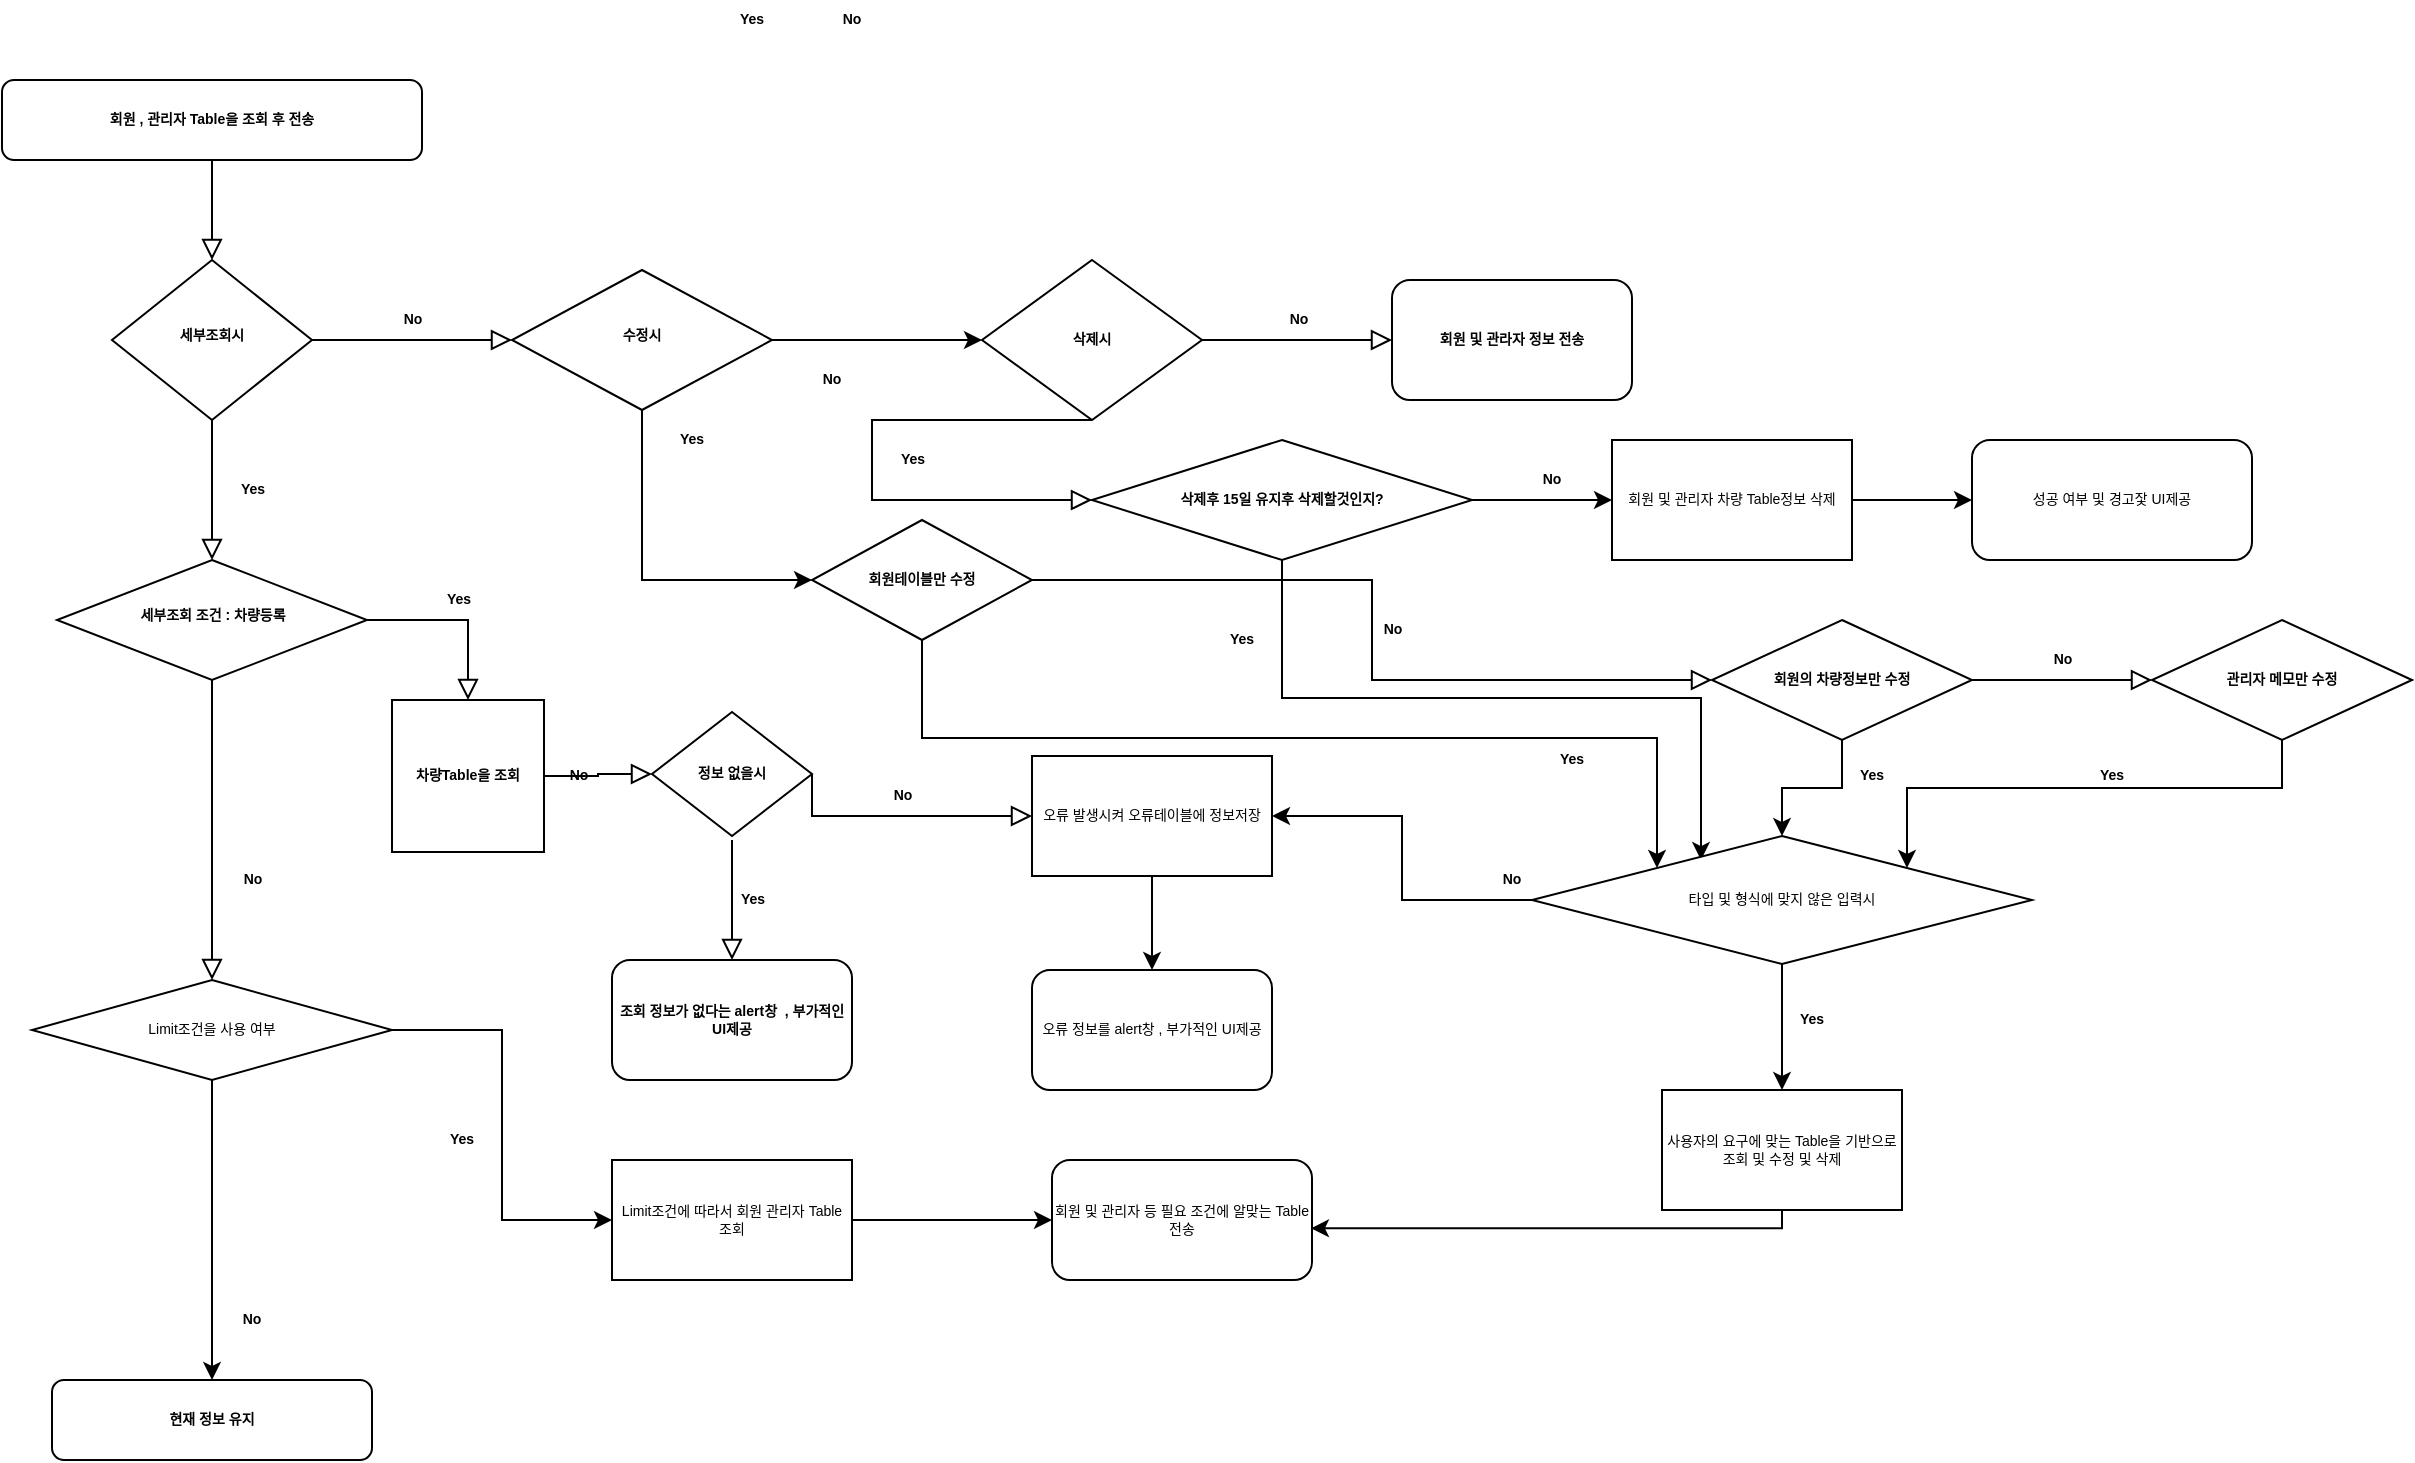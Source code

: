 <mxfile version="14.6.11" type="github">
  <diagram id="C5RBs43oDa-KdzZeNtuy" name="Page-1">
    <mxGraphModel dx="1221" dy="645" grid="1" gridSize="10" guides="1" tooltips="1" connect="1" arrows="1" fold="1" page="1" pageScale="1" pageWidth="827" pageHeight="1169" math="0" shadow="0">
      <root>
        <mxCell id="WIyWlLk6GJQsqaUBKTNV-0" />
        <mxCell id="WIyWlLk6GJQsqaUBKTNV-1" parent="WIyWlLk6GJQsqaUBKTNV-0" />
        <mxCell id="WIyWlLk6GJQsqaUBKTNV-2" value="" style="rounded=0;html=1;jettySize=auto;orthogonalLoop=1;fontSize=7;endArrow=block;endFill=0;endSize=8;strokeWidth=1;shadow=0;labelBackgroundColor=none;edgeStyle=orthogonalEdgeStyle;fontStyle=1" parent="WIyWlLk6GJQsqaUBKTNV-1" source="WIyWlLk6GJQsqaUBKTNV-3" target="WIyWlLk6GJQsqaUBKTNV-6" edge="1">
          <mxGeometry relative="1" as="geometry" />
        </mxCell>
        <mxCell id="WIyWlLk6GJQsqaUBKTNV-3" value="회원 , 관리자 Table을 조회 후 전송" style="rounded=1;whiteSpace=wrap;html=1;fontSize=7;glass=0;strokeWidth=1;shadow=0;fontStyle=1" parent="WIyWlLk6GJQsqaUBKTNV-1" vertex="1">
          <mxGeometry x="115" y="80" width="210" height="40" as="geometry" />
        </mxCell>
        <mxCell id="WIyWlLk6GJQsqaUBKTNV-4" value="Yes" style="rounded=0;html=1;jettySize=auto;orthogonalLoop=1;fontSize=7;endArrow=block;endFill=0;endSize=8;strokeWidth=1;shadow=0;labelBackgroundColor=none;edgeStyle=orthogonalEdgeStyle;fontStyle=1" parent="WIyWlLk6GJQsqaUBKTNV-1" source="WIyWlLk6GJQsqaUBKTNV-6" target="WIyWlLk6GJQsqaUBKTNV-10" edge="1">
          <mxGeometry y="20" relative="1" as="geometry">
            <mxPoint as="offset" />
          </mxGeometry>
        </mxCell>
        <mxCell id="WIyWlLk6GJQsqaUBKTNV-5" value="No" style="edgeStyle=orthogonalEdgeStyle;rounded=0;html=1;jettySize=auto;orthogonalLoop=1;fontSize=7;endArrow=block;endFill=0;endSize=8;strokeWidth=1;shadow=0;labelBackgroundColor=none;fontStyle=1" parent="WIyWlLk6GJQsqaUBKTNV-1" source="WIyWlLk6GJQsqaUBKTNV-6" target="Ei1UPvC6GAFBHRLiOZWo-1" edge="1">
          <mxGeometry y="10" relative="1" as="geometry">
            <mxPoint as="offset" />
            <mxPoint x="320" y="210" as="targetPoint" />
          </mxGeometry>
        </mxCell>
        <mxCell id="WIyWlLk6GJQsqaUBKTNV-6" value="세부조회시" style="rhombus;whiteSpace=wrap;html=1;shadow=0;fontFamily=Helvetica;fontSize=7;align=center;strokeWidth=1;spacing=6;spacingTop=-4;fontStyle=1" parent="WIyWlLk6GJQsqaUBKTNV-1" vertex="1">
          <mxGeometry x="170" y="170" width="100" height="80" as="geometry" />
        </mxCell>
        <mxCell id="WIyWlLk6GJQsqaUBKTNV-8" value="No" style="rounded=0;html=1;jettySize=auto;orthogonalLoop=1;fontSize=7;endArrow=block;endFill=0;endSize=8;strokeWidth=1;shadow=0;labelBackgroundColor=none;edgeStyle=orthogonalEdgeStyle;fontStyle=1;entryX=0.5;entryY=0;entryDx=0;entryDy=0;" parent="WIyWlLk6GJQsqaUBKTNV-1" source="WIyWlLk6GJQsqaUBKTNV-10" target="Ei1UPvC6GAFBHRLiOZWo-59" edge="1">
          <mxGeometry x="0.333" y="20" relative="1" as="geometry">
            <mxPoint as="offset" />
            <mxPoint x="220" y="490" as="targetPoint" />
          </mxGeometry>
        </mxCell>
        <mxCell id="WIyWlLk6GJQsqaUBKTNV-9" value="Yes" style="edgeStyle=orthogonalEdgeStyle;rounded=0;html=1;jettySize=auto;orthogonalLoop=1;fontSize=7;endArrow=block;endFill=0;endSize=8;strokeWidth=1;shadow=0;labelBackgroundColor=none;fontStyle=1" parent="WIyWlLk6GJQsqaUBKTNV-1" source="WIyWlLk6GJQsqaUBKTNV-10" target="Ei1UPvC6GAFBHRLiOZWo-2" edge="1">
          <mxGeometry y="10" relative="1" as="geometry">
            <mxPoint as="offset" />
            <mxPoint x="550" y="390" as="targetPoint" />
            <Array as="points">
              <mxPoint x="320" y="350" />
              <mxPoint x="320" y="350" />
            </Array>
          </mxGeometry>
        </mxCell>
        <mxCell id="WIyWlLk6GJQsqaUBKTNV-10" value="&lt;font style=&quot;font-size: 7px;&quot;&gt;세부조회 조건 : 차량등록&lt;br style=&quot;font-size: 7px;&quot;&gt;&lt;/font&gt;" style="rhombus;whiteSpace=wrap;html=1;shadow=0;fontFamily=Helvetica;fontSize=7;align=center;strokeWidth=1;spacing=6;spacingTop=-4;fontStyle=1" parent="WIyWlLk6GJQsqaUBKTNV-1" vertex="1">
          <mxGeometry x="142.5" y="320" width="155" height="60" as="geometry" />
        </mxCell>
        <mxCell id="WIyWlLk6GJQsqaUBKTNV-11" value="현재 정보 유지" style="rounded=1;whiteSpace=wrap;html=1;fontSize=7;glass=0;strokeWidth=1;shadow=0;fontStyle=1" parent="WIyWlLk6GJQsqaUBKTNV-1" vertex="1">
          <mxGeometry x="140" y="730" width="160" height="40" as="geometry" />
        </mxCell>
        <mxCell id="Ei1UPvC6GAFBHRLiOZWo-14" style="edgeStyle=orthogonalEdgeStyle;rounded=0;orthogonalLoop=1;jettySize=auto;html=1;exitX=1;exitY=0.5;exitDx=0;exitDy=0;entryX=0;entryY=0.5;entryDx=0;entryDy=0;fontSize=7;fontStyle=1" edge="1" parent="WIyWlLk6GJQsqaUBKTNV-1" source="Ei1UPvC6GAFBHRLiOZWo-1" target="Ei1UPvC6GAFBHRLiOZWo-22">
          <mxGeometry relative="1" as="geometry">
            <mxPoint x="570" y="210" as="targetPoint" />
          </mxGeometry>
        </mxCell>
        <mxCell id="Ei1UPvC6GAFBHRLiOZWo-15" style="edgeStyle=orthogonalEdgeStyle;rounded=0;orthogonalLoop=1;jettySize=auto;html=1;exitX=0.5;exitY=1;exitDx=0;exitDy=0;entryX=0;entryY=0.5;entryDx=0;entryDy=0;fontSize=7;fontStyle=1" edge="1" parent="WIyWlLk6GJQsqaUBKTNV-1" source="Ei1UPvC6GAFBHRLiOZWo-1" target="Ei1UPvC6GAFBHRLiOZWo-21">
          <mxGeometry relative="1" as="geometry">
            <mxPoint x="435" y="290" as="targetPoint" />
          </mxGeometry>
        </mxCell>
        <mxCell id="Ei1UPvC6GAFBHRLiOZWo-1" value="&lt;font style=&quot;font-size: 7px;&quot;&gt;수정시&lt;/font&gt;" style="rhombus;whiteSpace=wrap;html=1;shadow=0;fontFamily=Helvetica;fontSize=7;align=center;strokeWidth=1;spacing=6;spacingTop=-4;fontStyle=1" vertex="1" parent="WIyWlLk6GJQsqaUBKTNV-1">
          <mxGeometry x="370" y="175" width="130" height="70" as="geometry" />
        </mxCell>
        <mxCell id="Ei1UPvC6GAFBHRLiOZWo-2" value="차량Table을 조회" style="whiteSpace=wrap;html=1;aspect=fixed;fontSize=7;fontStyle=1" vertex="1" parent="WIyWlLk6GJQsqaUBKTNV-1">
          <mxGeometry x="310" y="390" width="76" height="76" as="geometry" />
        </mxCell>
        <mxCell id="Ei1UPvC6GAFBHRLiOZWo-5" value="No" style="edgeStyle=orthogonalEdgeStyle;rounded=0;html=1;jettySize=auto;orthogonalLoop=1;fontSize=7;endArrow=block;endFill=0;endSize=8;strokeWidth=1;shadow=0;labelBackgroundColor=none;exitX=1;exitY=0.5;exitDx=0;exitDy=0;entryX=0;entryY=0.5;entryDx=0;entryDy=0;fontStyle=1" edge="1" parent="WIyWlLk6GJQsqaUBKTNV-1" source="Ei1UPvC6GAFBHRLiOZWo-2" target="Ei1UPvC6GAFBHRLiOZWo-7">
          <mxGeometry y="10" relative="1" as="geometry">
            <mxPoint as="offset" />
            <mxPoint x="280" y="220" as="sourcePoint" />
            <mxPoint x="550" y="348" as="targetPoint" />
          </mxGeometry>
        </mxCell>
        <mxCell id="Ei1UPvC6GAFBHRLiOZWo-7" value="정보 없을시" style="rhombus;whiteSpace=wrap;html=1;fontSize=7;fontStyle=1" vertex="1" parent="WIyWlLk6GJQsqaUBKTNV-1">
          <mxGeometry x="440" y="396" width="80" height="62" as="geometry" />
        </mxCell>
        <mxCell id="Ei1UPvC6GAFBHRLiOZWo-10" value="No" style="edgeStyle=orthogonalEdgeStyle;rounded=0;html=1;jettySize=auto;orthogonalLoop=1;fontSize=7;endArrow=block;endFill=0;endSize=8;strokeWidth=1;shadow=0;labelBackgroundColor=none;exitX=1;exitY=0.5;exitDx=0;exitDy=0;entryX=0;entryY=0.5;entryDx=0;entryDy=0;fontStyle=1" edge="1" parent="WIyWlLk6GJQsqaUBKTNV-1" source="Ei1UPvC6GAFBHRLiOZWo-7" target="Ei1UPvC6GAFBHRLiOZWo-41">
          <mxGeometry y="10" relative="1" as="geometry">
            <mxPoint as="offset" />
            <mxPoint x="630" y="328" as="sourcePoint" />
            <mxPoint x="600" y="426" as="targetPoint" />
            <Array as="points">
              <mxPoint x="520" y="448" />
            </Array>
          </mxGeometry>
        </mxCell>
        <mxCell id="Ei1UPvC6GAFBHRLiOZWo-11" value="조회 정보가 없다는 alert창&amp;nbsp; , 부가적인 UI제공" style="rounded=1;whiteSpace=wrap;html=1;fontSize=7;fontStyle=1" vertex="1" parent="WIyWlLk6GJQsqaUBKTNV-1">
          <mxGeometry x="420" y="520" width="120" height="60" as="geometry" />
        </mxCell>
        <mxCell id="Ei1UPvC6GAFBHRLiOZWo-12" value="Yes" style="edgeStyle=orthogonalEdgeStyle;rounded=0;html=1;jettySize=auto;orthogonalLoop=1;fontSize=7;endArrow=block;endFill=0;endSize=8;strokeWidth=1;shadow=0;labelBackgroundColor=none;entryX=0.5;entryY=0;entryDx=0;entryDy=0;fontStyle=1" edge="1" parent="WIyWlLk6GJQsqaUBKTNV-1" target="Ei1UPvC6GAFBHRLiOZWo-11">
          <mxGeometry y="10" relative="1" as="geometry">
            <mxPoint as="offset" />
            <mxPoint x="480" y="460" as="sourcePoint" />
            <mxPoint x="370" y="360" as="targetPoint" />
            <Array as="points">
              <mxPoint x="480" y="480" />
              <mxPoint x="480" y="480" />
            </Array>
          </mxGeometry>
        </mxCell>
        <mxCell id="Ei1UPvC6GAFBHRLiOZWo-17" value="Yes" style="text;html=1;strokeColor=none;fillColor=none;align=center;verticalAlign=middle;whiteSpace=wrap;rounded=0;fontSize=7;fontStyle=1" vertex="1" parent="WIyWlLk6GJQsqaUBKTNV-1">
          <mxGeometry x="470" y="40" width="40" height="20" as="geometry" />
        </mxCell>
        <mxCell id="Ei1UPvC6GAFBHRLiOZWo-18" value="No" style="text;html=1;strokeColor=none;fillColor=none;align=center;verticalAlign=middle;whiteSpace=wrap;rounded=0;fontSize=7;fontStyle=1" vertex="1" parent="WIyWlLk6GJQsqaUBKTNV-1">
          <mxGeometry x="520" y="40" width="40" height="20" as="geometry" />
        </mxCell>
        <mxCell id="Ei1UPvC6GAFBHRLiOZWo-19" value="Yes" style="text;html=1;strokeColor=none;fillColor=none;align=center;verticalAlign=middle;whiteSpace=wrap;rounded=0;fontSize=7;fontStyle=1" vertex="1" parent="WIyWlLk6GJQsqaUBKTNV-1">
          <mxGeometry x="440" y="250" width="40" height="20" as="geometry" />
        </mxCell>
        <mxCell id="Ei1UPvC6GAFBHRLiOZWo-20" value="No" style="text;html=1;strokeColor=none;fillColor=none;align=center;verticalAlign=middle;whiteSpace=wrap;rounded=0;fontSize=7;fontStyle=1" vertex="1" parent="WIyWlLk6GJQsqaUBKTNV-1">
          <mxGeometry x="510" y="210" width="40" height="40" as="geometry" />
        </mxCell>
        <mxCell id="Ei1UPvC6GAFBHRLiOZWo-33" style="edgeStyle=orthogonalEdgeStyle;rounded=0;orthogonalLoop=1;jettySize=auto;html=1;exitX=0.5;exitY=1;exitDx=0;exitDy=0;fontSize=7;entryX=0;entryY=0;entryDx=0;entryDy=0;" edge="1" parent="WIyWlLk6GJQsqaUBKTNV-1" source="Ei1UPvC6GAFBHRLiOZWo-21" target="Ei1UPvC6GAFBHRLiOZWo-34">
          <mxGeometry relative="1" as="geometry">
            <mxPoint x="795.471" y="490" as="targetPoint" />
          </mxGeometry>
        </mxCell>
        <mxCell id="Ei1UPvC6GAFBHRLiOZWo-21" value="회원테이블만 수정" style="rhombus;whiteSpace=wrap;html=1;fontSize=7;fontStyle=1" vertex="1" parent="WIyWlLk6GJQsqaUBKTNV-1">
          <mxGeometry x="520" y="300" width="110" height="60" as="geometry" />
        </mxCell>
        <mxCell id="Ei1UPvC6GAFBHRLiOZWo-22" value="삭제시" style="rhombus;whiteSpace=wrap;html=1;fontSize=7;fontStyle=1" vertex="1" parent="WIyWlLk6GJQsqaUBKTNV-1">
          <mxGeometry x="605" y="170" width="110" height="80" as="geometry" />
        </mxCell>
        <mxCell id="Ei1UPvC6GAFBHRLiOZWo-24" value="No" style="edgeStyle=orthogonalEdgeStyle;rounded=0;html=1;jettySize=auto;orthogonalLoop=1;fontSize=7;endArrow=block;endFill=0;endSize=8;strokeWidth=1;shadow=0;labelBackgroundColor=none;exitX=1;exitY=0.5;exitDx=0;exitDy=0;entryX=0;entryY=0.5;entryDx=0;entryDy=0;fontStyle=1" edge="1" parent="WIyWlLk6GJQsqaUBKTNV-1" source="Ei1UPvC6GAFBHRLiOZWo-22" target="Ei1UPvC6GAFBHRLiOZWo-25">
          <mxGeometry y="10" relative="1" as="geometry">
            <mxPoint as="offset" />
            <mxPoint x="280" y="220" as="sourcePoint" />
            <mxPoint x="830" y="210" as="targetPoint" />
          </mxGeometry>
        </mxCell>
        <mxCell id="Ei1UPvC6GAFBHRLiOZWo-25" value="회원 및 관라자 정보 전송" style="rounded=1;whiteSpace=wrap;html=1;fontSize=7;fontStyle=1" vertex="1" parent="WIyWlLk6GJQsqaUBKTNV-1">
          <mxGeometry x="810" y="180" width="120" height="60" as="geometry" />
        </mxCell>
        <mxCell id="Ei1UPvC6GAFBHRLiOZWo-26" value="No" style="edgeStyle=orthogonalEdgeStyle;rounded=0;html=1;jettySize=auto;orthogonalLoop=1;fontSize=7;endArrow=block;endFill=0;endSize=8;strokeWidth=1;shadow=0;labelBackgroundColor=none;fontStyle=1;exitX=1;exitY=0.5;exitDx=0;exitDy=0;entryX=0;entryY=0.5;entryDx=0;entryDy=0;" edge="1" parent="WIyWlLk6GJQsqaUBKTNV-1" source="Ei1UPvC6GAFBHRLiOZWo-21" target="Ei1UPvC6GAFBHRLiOZWo-27">
          <mxGeometry y="10" relative="1" as="geometry">
            <mxPoint as="offset" />
            <mxPoint x="280" y="220" as="sourcePoint" />
            <mxPoint x="660" y="350" as="targetPoint" />
          </mxGeometry>
        </mxCell>
        <mxCell id="Ei1UPvC6GAFBHRLiOZWo-35" style="edgeStyle=orthogonalEdgeStyle;rounded=0;orthogonalLoop=1;jettySize=auto;html=1;fontSize=7;" edge="1" parent="WIyWlLk6GJQsqaUBKTNV-1" source="Ei1UPvC6GAFBHRLiOZWo-27" target="Ei1UPvC6GAFBHRLiOZWo-34">
          <mxGeometry relative="1" as="geometry" />
        </mxCell>
        <mxCell id="Ei1UPvC6GAFBHRLiOZWo-27" value="회원의 차량정보만 수정" style="rhombus;whiteSpace=wrap;html=1;fontSize=7;fontStyle=1" vertex="1" parent="WIyWlLk6GJQsqaUBKTNV-1">
          <mxGeometry x="970" y="350" width="130" height="60" as="geometry" />
        </mxCell>
        <mxCell id="Ei1UPvC6GAFBHRLiOZWo-36" style="edgeStyle=orthogonalEdgeStyle;rounded=0;orthogonalLoop=1;jettySize=auto;html=1;exitX=0.5;exitY=1;exitDx=0;exitDy=0;entryX=1;entryY=0;entryDx=0;entryDy=0;fontSize=7;" edge="1" parent="WIyWlLk6GJQsqaUBKTNV-1" source="Ei1UPvC6GAFBHRLiOZWo-28" target="Ei1UPvC6GAFBHRLiOZWo-34">
          <mxGeometry relative="1" as="geometry" />
        </mxCell>
        <mxCell id="Ei1UPvC6GAFBHRLiOZWo-28" value="관리자 메모만 수정" style="rhombus;whiteSpace=wrap;html=1;fontSize=7;fontStyle=1" vertex="1" parent="WIyWlLk6GJQsqaUBKTNV-1">
          <mxGeometry x="1190" y="350" width="130" height="60" as="geometry" />
        </mxCell>
        <mxCell id="Ei1UPvC6GAFBHRLiOZWo-29" value="No" style="edgeStyle=orthogonalEdgeStyle;rounded=0;html=1;jettySize=auto;orthogonalLoop=1;fontSize=7;endArrow=block;endFill=0;endSize=8;strokeWidth=1;shadow=0;labelBackgroundColor=none;fontStyle=1;entryX=0;entryY=0.5;entryDx=0;entryDy=0;" edge="1" parent="WIyWlLk6GJQsqaUBKTNV-1" source="Ei1UPvC6GAFBHRLiOZWo-27" target="Ei1UPvC6GAFBHRLiOZWo-28">
          <mxGeometry y="10" relative="1" as="geometry">
            <mxPoint as="offset" />
            <mxPoint x="630" y="330" as="sourcePoint" />
            <mxPoint x="700" y="330" as="targetPoint" />
            <Array as="points" />
          </mxGeometry>
        </mxCell>
        <mxCell id="Ei1UPvC6GAFBHRLiOZWo-30" value="Yes" style="rounded=0;html=1;jettySize=auto;orthogonalLoop=1;fontSize=7;endArrow=block;endFill=0;endSize=8;strokeWidth=1;shadow=0;labelBackgroundColor=none;edgeStyle=orthogonalEdgeStyle;fontStyle=1;exitX=0.5;exitY=1;exitDx=0;exitDy=0;entryX=0;entryY=0.5;entryDx=0;entryDy=0;" edge="1" parent="WIyWlLk6GJQsqaUBKTNV-1" source="Ei1UPvC6GAFBHRLiOZWo-22" target="Ei1UPvC6GAFBHRLiOZWo-31">
          <mxGeometry y="20" relative="1" as="geometry">
            <mxPoint as="offset" />
            <mxPoint x="230" y="260" as="sourcePoint" />
            <mxPoint x="770" y="280" as="targetPoint" />
            <Array as="points">
              <mxPoint x="550" y="250" />
              <mxPoint x="550" y="290" />
            </Array>
          </mxGeometry>
        </mxCell>
        <mxCell id="Ei1UPvC6GAFBHRLiOZWo-46" style="edgeStyle=orthogonalEdgeStyle;rounded=0;orthogonalLoop=1;jettySize=auto;html=1;exitX=0.5;exitY=1;exitDx=0;exitDy=0;entryX=0.338;entryY=0.188;entryDx=0;entryDy=0;entryPerimeter=0;fontSize=7;" edge="1" parent="WIyWlLk6GJQsqaUBKTNV-1" source="Ei1UPvC6GAFBHRLiOZWo-31" target="Ei1UPvC6GAFBHRLiOZWo-34">
          <mxGeometry relative="1" as="geometry" />
        </mxCell>
        <mxCell id="Ei1UPvC6GAFBHRLiOZWo-50" style="edgeStyle=orthogonalEdgeStyle;rounded=0;orthogonalLoop=1;jettySize=auto;html=1;exitX=1;exitY=0.5;exitDx=0;exitDy=0;fontSize=7;entryX=0;entryY=0.5;entryDx=0;entryDy=0;" edge="1" parent="WIyWlLk6GJQsqaUBKTNV-1" source="Ei1UPvC6GAFBHRLiOZWo-31" target="Ei1UPvC6GAFBHRLiOZWo-56">
          <mxGeometry relative="1" as="geometry">
            <mxPoint x="940" y="290.294" as="targetPoint" />
          </mxGeometry>
        </mxCell>
        <mxCell id="Ei1UPvC6GAFBHRLiOZWo-31" value="삭제후 15일 유지후 삭제할것인지?" style="rhombus;whiteSpace=wrap;html=1;fontSize=7;fontStyle=1" vertex="1" parent="WIyWlLk6GJQsqaUBKTNV-1">
          <mxGeometry x="660" y="260" width="190" height="60" as="geometry" />
        </mxCell>
        <mxCell id="Ei1UPvC6GAFBHRLiOZWo-40" style="edgeStyle=orthogonalEdgeStyle;rounded=0;orthogonalLoop=1;jettySize=auto;html=1;exitX=0;exitY=0.5;exitDx=0;exitDy=0;fontSize=7;entryX=1;entryY=0.5;entryDx=0;entryDy=0;" edge="1" parent="WIyWlLk6GJQsqaUBKTNV-1" source="Ei1UPvC6GAFBHRLiOZWo-34" target="Ei1UPvC6GAFBHRLiOZWo-41">
          <mxGeometry relative="1" as="geometry">
            <mxPoint x="820" y="490" as="targetPoint" />
          </mxGeometry>
        </mxCell>
        <mxCell id="Ei1UPvC6GAFBHRLiOZWo-51" style="edgeStyle=orthogonalEdgeStyle;rounded=0;orthogonalLoop=1;jettySize=auto;html=1;exitX=0.5;exitY=1;exitDx=0;exitDy=0;fontSize=7;entryX=0.5;entryY=0;entryDx=0;entryDy=0;" edge="1" parent="WIyWlLk6GJQsqaUBKTNV-1" source="Ei1UPvC6GAFBHRLiOZWo-34" target="Ei1UPvC6GAFBHRLiOZWo-53">
          <mxGeometry relative="1" as="geometry">
            <mxPoint x="1004.882" y="580" as="targetPoint" />
          </mxGeometry>
        </mxCell>
        <mxCell id="Ei1UPvC6GAFBHRLiOZWo-34" value="타입 및 형식에 맞지 않은 입력시" style="rhombus;whiteSpace=wrap;html=1;fontSize=7;" vertex="1" parent="WIyWlLk6GJQsqaUBKTNV-1">
          <mxGeometry x="880" y="458" width="250" height="64" as="geometry" />
        </mxCell>
        <mxCell id="Ei1UPvC6GAFBHRLiOZWo-37" value="Yes" style="text;html=1;strokeColor=none;fillColor=none;align=center;verticalAlign=middle;whiteSpace=wrap;rounded=0;fontSize=7;fontStyle=1" vertex="1" parent="WIyWlLk6GJQsqaUBKTNV-1">
          <mxGeometry x="880" y="410" width="40" height="20" as="geometry" />
        </mxCell>
        <mxCell id="Ei1UPvC6GAFBHRLiOZWo-38" value="Yes" style="text;html=1;strokeColor=none;fillColor=none;align=center;verticalAlign=middle;whiteSpace=wrap;rounded=0;fontSize=7;fontStyle=1" vertex="1" parent="WIyWlLk6GJQsqaUBKTNV-1">
          <mxGeometry x="1030" y="418" width="40" height="20" as="geometry" />
        </mxCell>
        <mxCell id="Ei1UPvC6GAFBHRLiOZWo-39" value="Yes" style="text;html=1;strokeColor=none;fillColor=none;align=center;verticalAlign=middle;whiteSpace=wrap;rounded=0;fontSize=7;fontStyle=1" vertex="1" parent="WIyWlLk6GJQsqaUBKTNV-1">
          <mxGeometry x="1150" y="418" width="40" height="20" as="geometry" />
        </mxCell>
        <mxCell id="Ei1UPvC6GAFBHRLiOZWo-45" style="edgeStyle=orthogonalEdgeStyle;rounded=0;orthogonalLoop=1;jettySize=auto;html=1;entryX=0.5;entryY=0;entryDx=0;entryDy=0;fontSize=7;" edge="1" parent="WIyWlLk6GJQsqaUBKTNV-1" source="Ei1UPvC6GAFBHRLiOZWo-41" target="Ei1UPvC6GAFBHRLiOZWo-44">
          <mxGeometry relative="1" as="geometry" />
        </mxCell>
        <mxCell id="Ei1UPvC6GAFBHRLiOZWo-41" value="오류 발생시켜 오류테이블에 정보저장" style="rounded=0;whiteSpace=wrap;html=1;fontSize=7;" vertex="1" parent="WIyWlLk6GJQsqaUBKTNV-1">
          <mxGeometry x="630" y="418" width="120" height="60" as="geometry" />
        </mxCell>
        <mxCell id="Ei1UPvC6GAFBHRLiOZWo-42" value="No" style="text;html=1;strokeColor=none;fillColor=none;align=center;verticalAlign=middle;whiteSpace=wrap;rounded=0;fontSize=7;fontStyle=1" vertex="1" parent="WIyWlLk6GJQsqaUBKTNV-1">
          <mxGeometry x="850" y="470" width="40" height="20" as="geometry" />
        </mxCell>
        <mxCell id="Ei1UPvC6GAFBHRLiOZWo-44" value="오류 정보를 alert창 , 부가적인 UI제공" style="rounded=1;whiteSpace=wrap;html=1;fontSize=7;" vertex="1" parent="WIyWlLk6GJQsqaUBKTNV-1">
          <mxGeometry x="630" y="525" width="120" height="60" as="geometry" />
        </mxCell>
        <mxCell id="Ei1UPvC6GAFBHRLiOZWo-47" value="No" style="text;html=1;strokeColor=none;fillColor=none;align=center;verticalAlign=middle;whiteSpace=wrap;rounded=0;fontSize=7;fontStyle=1" vertex="1" parent="WIyWlLk6GJQsqaUBKTNV-1">
          <mxGeometry x="870" y="270" width="40" height="20" as="geometry" />
        </mxCell>
        <mxCell id="Ei1UPvC6GAFBHRLiOZWo-49" value="Yes" style="text;html=1;strokeColor=none;fillColor=none;align=center;verticalAlign=middle;whiteSpace=wrap;rounded=0;fontSize=7;fontStyle=1" vertex="1" parent="WIyWlLk6GJQsqaUBKTNV-1">
          <mxGeometry x="715" y="350" width="40" height="20" as="geometry" />
        </mxCell>
        <mxCell id="Ei1UPvC6GAFBHRLiOZWo-52" value="Yes" style="text;html=1;strokeColor=none;fillColor=none;align=center;verticalAlign=middle;whiteSpace=wrap;rounded=0;fontSize=7;fontStyle=1" vertex="1" parent="WIyWlLk6GJQsqaUBKTNV-1">
          <mxGeometry x="1000" y="540" width="40" height="20" as="geometry" />
        </mxCell>
        <mxCell id="Ei1UPvC6GAFBHRLiOZWo-55" style="edgeStyle=orthogonalEdgeStyle;rounded=0;orthogonalLoop=1;jettySize=auto;html=1;entryX=0.996;entryY=0.569;entryDx=0;entryDy=0;fontSize=7;entryPerimeter=0;" edge="1" parent="WIyWlLk6GJQsqaUBKTNV-1" source="Ei1UPvC6GAFBHRLiOZWo-53" target="Ei1UPvC6GAFBHRLiOZWo-54">
          <mxGeometry relative="1" as="geometry">
            <Array as="points">
              <mxPoint x="1005" y="654" />
            </Array>
          </mxGeometry>
        </mxCell>
        <mxCell id="Ei1UPvC6GAFBHRLiOZWo-53" value="사용자의 요구에 맞는 Table을 기반으로 조회 및 수정 및 삭제" style="rounded=0;whiteSpace=wrap;html=1;fontSize=7;" vertex="1" parent="WIyWlLk6GJQsqaUBKTNV-1">
          <mxGeometry x="945" y="585" width="120" height="60" as="geometry" />
        </mxCell>
        <mxCell id="Ei1UPvC6GAFBHRLiOZWo-54" value="회원 및 관리자 등 필요 조건에 알맞는 Table전송" style="rounded=1;whiteSpace=wrap;html=1;fontSize=7;" vertex="1" parent="WIyWlLk6GJQsqaUBKTNV-1">
          <mxGeometry x="640" y="620" width="130" height="60" as="geometry" />
        </mxCell>
        <mxCell id="Ei1UPvC6GAFBHRLiOZWo-58" style="edgeStyle=orthogonalEdgeStyle;rounded=0;orthogonalLoop=1;jettySize=auto;html=1;fontSize=7;" edge="1" parent="WIyWlLk6GJQsqaUBKTNV-1" source="Ei1UPvC6GAFBHRLiOZWo-56" target="Ei1UPvC6GAFBHRLiOZWo-57">
          <mxGeometry relative="1" as="geometry" />
        </mxCell>
        <mxCell id="Ei1UPvC6GAFBHRLiOZWo-56" value="회원 및 관리자 차량 Table정보 삭제" style="rounded=0;whiteSpace=wrap;html=1;fontSize=7;" vertex="1" parent="WIyWlLk6GJQsqaUBKTNV-1">
          <mxGeometry x="920" y="260" width="120" height="60" as="geometry" />
        </mxCell>
        <mxCell id="Ei1UPvC6GAFBHRLiOZWo-57" value="성공 여부 및 경고잧 UI제공" style="rounded=1;whiteSpace=wrap;html=1;fontSize=7;" vertex="1" parent="WIyWlLk6GJQsqaUBKTNV-1">
          <mxGeometry x="1100" y="260" width="140" height="60" as="geometry" />
        </mxCell>
        <mxCell id="Ei1UPvC6GAFBHRLiOZWo-61" style="edgeStyle=orthogonalEdgeStyle;rounded=0;orthogonalLoop=1;jettySize=auto;html=1;entryX=0;entryY=0.5;entryDx=0;entryDy=0;fontSize=7;" edge="1" parent="WIyWlLk6GJQsqaUBKTNV-1" source="Ei1UPvC6GAFBHRLiOZWo-59" target="Ei1UPvC6GAFBHRLiOZWo-60">
          <mxGeometry relative="1" as="geometry" />
        </mxCell>
        <mxCell id="Ei1UPvC6GAFBHRLiOZWo-64" style="edgeStyle=orthogonalEdgeStyle;rounded=0;orthogonalLoop=1;jettySize=auto;html=1;fontSize=7;" edge="1" parent="WIyWlLk6GJQsqaUBKTNV-1" source="Ei1UPvC6GAFBHRLiOZWo-59" target="WIyWlLk6GJQsqaUBKTNV-11">
          <mxGeometry relative="1" as="geometry" />
        </mxCell>
        <mxCell id="Ei1UPvC6GAFBHRLiOZWo-59" value="Limit조건을 사용 여부" style="rhombus;whiteSpace=wrap;html=1;fontSize=7;" vertex="1" parent="WIyWlLk6GJQsqaUBKTNV-1">
          <mxGeometry x="130" y="530" width="180" height="50" as="geometry" />
        </mxCell>
        <mxCell id="Ei1UPvC6GAFBHRLiOZWo-62" style="edgeStyle=orthogonalEdgeStyle;rounded=0;orthogonalLoop=1;jettySize=auto;html=1;exitX=1;exitY=0.5;exitDx=0;exitDy=0;entryX=0;entryY=0.5;entryDx=0;entryDy=0;fontSize=7;" edge="1" parent="WIyWlLk6GJQsqaUBKTNV-1" source="Ei1UPvC6GAFBHRLiOZWo-60" target="Ei1UPvC6GAFBHRLiOZWo-54">
          <mxGeometry relative="1" as="geometry" />
        </mxCell>
        <mxCell id="Ei1UPvC6GAFBHRLiOZWo-60" value="Limit조건에 따라서 회원 관리자 Table 조회" style="rounded=0;whiteSpace=wrap;html=1;fontSize=7;" vertex="1" parent="WIyWlLk6GJQsqaUBKTNV-1">
          <mxGeometry x="420" y="620" width="120" height="60" as="geometry" />
        </mxCell>
        <mxCell id="Ei1UPvC6GAFBHRLiOZWo-63" value="Yes" style="text;html=1;strokeColor=none;fillColor=none;align=center;verticalAlign=middle;whiteSpace=wrap;rounded=0;fontSize=7;fontStyle=1" vertex="1" parent="WIyWlLk6GJQsqaUBKTNV-1">
          <mxGeometry x="325" y="600" width="40" height="20" as="geometry" />
        </mxCell>
        <mxCell id="Ei1UPvC6GAFBHRLiOZWo-65" value="No" style="text;html=1;strokeColor=none;fillColor=none;align=center;verticalAlign=middle;whiteSpace=wrap;rounded=0;fontSize=7;fontStyle=1" vertex="1" parent="WIyWlLk6GJQsqaUBKTNV-1">
          <mxGeometry x="220" y="690" width="40" height="20" as="geometry" />
        </mxCell>
      </root>
    </mxGraphModel>
  </diagram>
</mxfile>
